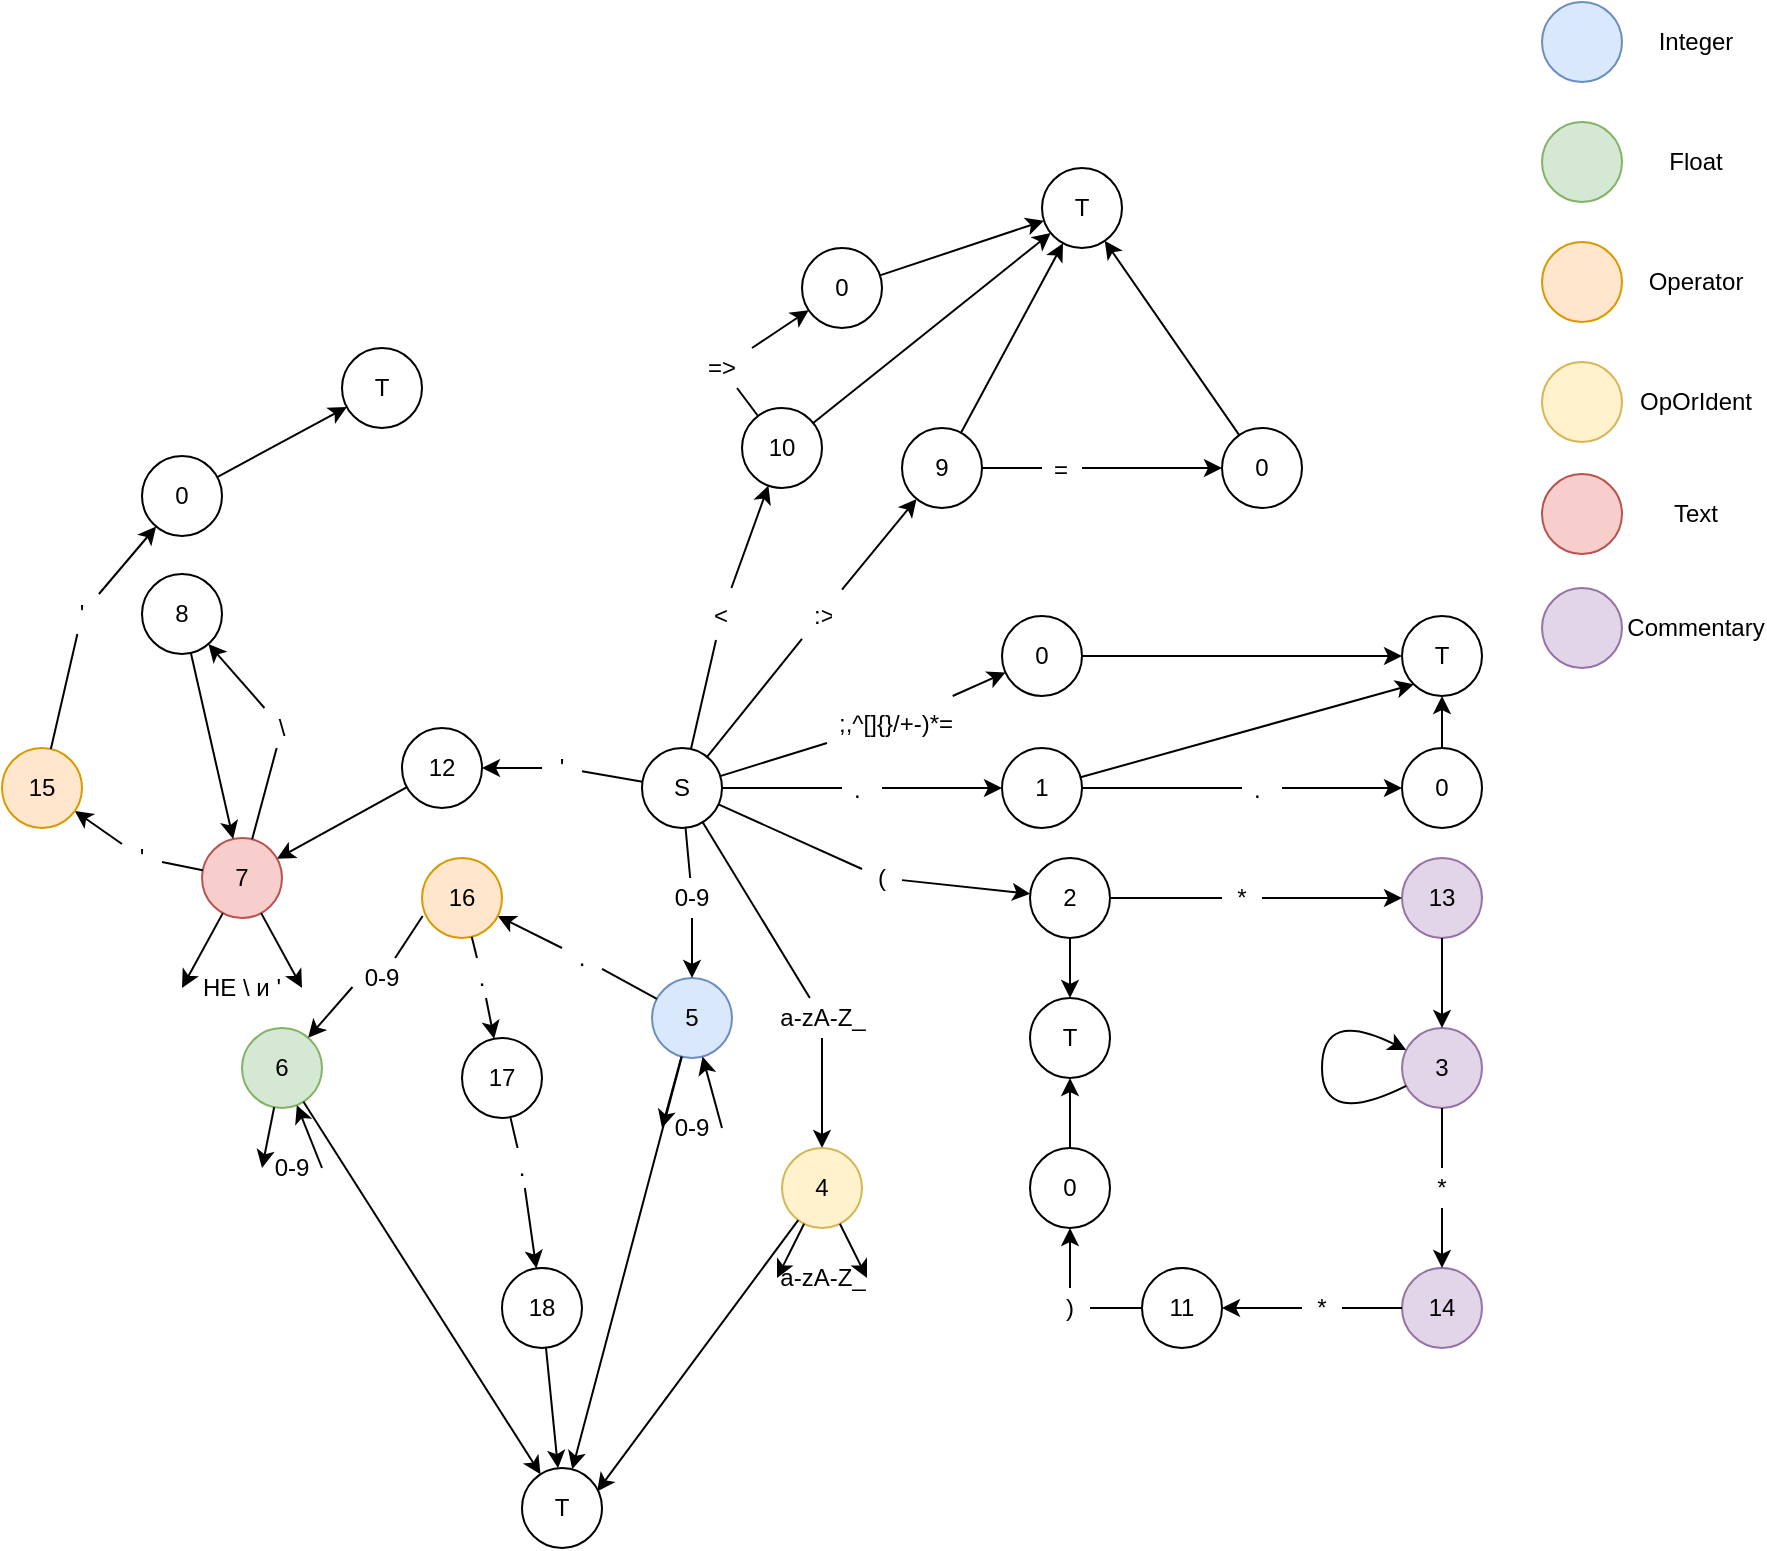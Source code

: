 <mxfile version="15.1.3" type="device"><diagram id="9n7Kw_diTexCpIvjxhjX" name="Страница 1"><mxGraphModel dx="1913" dy="806" grid="1" gridSize="10" guides="1" tooltips="1" connect="1" arrows="1" fold="1" page="1" pageScale="1" pageWidth="827" pageHeight="1169" math="0" shadow="0"><root><mxCell id="0"/><mxCell id="1" parent="0"/><mxCell id="CVCz4HRv0ZNYoUWkGmgE-1" value="S" style="ellipse;whiteSpace=wrap;html=1;aspect=fixed;" parent="1" vertex="1"><mxGeometry x="220" y="450" width="40" height="40" as="geometry"/></mxCell><mxCell id="CVCz4HRv0ZNYoUWkGmgE-2" value="0" style="ellipse;whiteSpace=wrap;html=1;aspect=fixed;" parent="1" vertex="1"><mxGeometry x="400" y="384" width="40" height="40" as="geometry"/></mxCell><mxCell id="CVCz4HRv0ZNYoUWkGmgE-3" value="" style="endArrow=classic;html=1;startArrow=none;" parent="1" source="CVCz4HRv0ZNYoUWkGmgE-4" target="CVCz4HRv0ZNYoUWkGmgE-2" edge="1"><mxGeometry width="50" height="50" relative="1" as="geometry"><mxPoint x="560" y="440" as="sourcePoint"/><mxPoint x="610" y="390" as="targetPoint"/></mxGeometry></mxCell><mxCell id="CVCz4HRv0ZNYoUWkGmgE-4" value=";,^[]{}/+-)*=" style="text;strokeColor=none;fillColor=none;align=left;verticalAlign=top;spacingLeft=4;spacingRight=4;overflow=hidden;rotatable=0;points=[[0,0.5],[1,0.5]];portConstraint=eastwest;" parent="1" vertex="1"><mxGeometry x="312.5" y="424" width="67.5" height="26" as="geometry"/></mxCell><mxCell id="CVCz4HRv0ZNYoUWkGmgE-5" value="" style="endArrow=none;html=1;" parent="1" source="CVCz4HRv0ZNYoUWkGmgE-1" target="CVCz4HRv0ZNYoUWkGmgE-4" edge="1"><mxGeometry width="50" height="50" relative="1" as="geometry"><mxPoint x="255.437" y="482.716" as="sourcePoint"/><mxPoint x="418.58" y="617.264" as="targetPoint"/></mxGeometry></mxCell><mxCell id="CVCz4HRv0ZNYoUWkGmgE-6" value="T" style="ellipse;whiteSpace=wrap;html=1;aspect=fixed;" parent="1" vertex="1"><mxGeometry x="600" y="384" width="40" height="40" as="geometry"/></mxCell><mxCell id="CVCz4HRv0ZNYoUWkGmgE-7" value="" style="endArrow=classic;html=1;" parent="1" source="CVCz4HRv0ZNYoUWkGmgE-2" target="CVCz4HRv0ZNYoUWkGmgE-6" edge="1"><mxGeometry width="50" height="50" relative="1" as="geometry"><mxPoint x="440" y="550" as="sourcePoint"/><mxPoint x="490" y="500" as="targetPoint"/></mxGeometry></mxCell><mxCell id="CVCz4HRv0ZNYoUWkGmgE-8" value="1" style="ellipse;whiteSpace=wrap;html=1;aspect=fixed;" parent="1" vertex="1"><mxGeometry x="400" y="450" width="40" height="40" as="geometry"/></mxCell><mxCell id="CVCz4HRv0ZNYoUWkGmgE-9" value="0" style="ellipse;whiteSpace=wrap;html=1;aspect=fixed;" parent="1" vertex="1"><mxGeometry x="600" y="450" width="40" height="40" as="geometry"/></mxCell><mxCell id="CVCz4HRv0ZNYoUWkGmgE-10" value="" style="endArrow=classic;html=1;startArrow=none;" parent="1" source="CVCz4HRv0ZNYoUWkGmgE-14" target="CVCz4HRv0ZNYoUWkGmgE-8" edge="1"><mxGeometry width="50" height="50" relative="1" as="geometry"><mxPoint x="360" y="570" as="sourcePoint"/><mxPoint x="410" y="520" as="targetPoint"/></mxGeometry></mxCell><mxCell id="CVCz4HRv0ZNYoUWkGmgE-11" value="" style="endArrow=classic;html=1;startArrow=none;" parent="1" source="CVCz4HRv0ZNYoUWkGmgE-16" target="CVCz4HRv0ZNYoUWkGmgE-9" edge="1"><mxGeometry width="50" height="50" relative="1" as="geometry"><mxPoint x="460" y="580" as="sourcePoint"/><mxPoint x="510" y="530" as="targetPoint"/></mxGeometry></mxCell><mxCell id="CVCz4HRv0ZNYoUWkGmgE-12" value="" style="endArrow=classic;html=1;entryX=0;entryY=1;entryDx=0;entryDy=0;" parent="1" source="CVCz4HRv0ZNYoUWkGmgE-8" target="CVCz4HRv0ZNYoUWkGmgE-6" edge="1"><mxGeometry width="50" height="50" relative="1" as="geometry"><mxPoint x="410" y="570" as="sourcePoint"/><mxPoint x="460" y="520" as="targetPoint"/></mxGeometry></mxCell><mxCell id="CVCz4HRv0ZNYoUWkGmgE-13" value="" style="endArrow=classic;html=1;" parent="1" source="CVCz4HRv0ZNYoUWkGmgE-9" target="CVCz4HRv0ZNYoUWkGmgE-6" edge="1"><mxGeometry width="50" height="50" relative="1" as="geometry"><mxPoint x="640" y="570" as="sourcePoint"/><mxPoint x="690" y="520" as="targetPoint"/></mxGeometry></mxCell><mxCell id="CVCz4HRv0ZNYoUWkGmgE-14" value="." style="text;strokeColor=none;fillColor=none;align=left;verticalAlign=top;spacingLeft=4;spacingRight=4;overflow=hidden;rotatable=0;points=[[0,0.5],[1,0.5]];portConstraint=eastwest;" parent="1" vertex="1"><mxGeometry x="320" y="457" width="20" height="26" as="geometry"/></mxCell><mxCell id="CVCz4HRv0ZNYoUWkGmgE-15" value="" style="endArrow=none;html=1;" parent="1" source="CVCz4HRv0ZNYoUWkGmgE-1" target="CVCz4HRv0ZNYoUWkGmgE-14" edge="1"><mxGeometry width="50" height="50" relative="1" as="geometry"><mxPoint x="260" y="470" as="sourcePoint"/><mxPoint x="373.5" y="470" as="targetPoint"/></mxGeometry></mxCell><mxCell id="CVCz4HRv0ZNYoUWkGmgE-16" value="." style="text;strokeColor=none;fillColor=none;align=left;verticalAlign=top;spacingLeft=4;spacingRight=4;overflow=hidden;rotatable=0;points=[[0,0.5],[1,0.5]];portConstraint=eastwest;" parent="1" vertex="1"><mxGeometry x="520" y="457" width="20" height="26" as="geometry"/></mxCell><mxCell id="CVCz4HRv0ZNYoUWkGmgE-17" value="" style="endArrow=none;html=1;" parent="1" source="CVCz4HRv0ZNYoUWkGmgE-8" target="CVCz4HRv0ZNYoUWkGmgE-16" edge="1"><mxGeometry width="50" height="50" relative="1" as="geometry"><mxPoint x="413.5" y="470" as="sourcePoint"/><mxPoint x="530" y="470" as="targetPoint"/></mxGeometry></mxCell><mxCell id="CVCz4HRv0ZNYoUWkGmgE-18" value="9" style="ellipse;whiteSpace=wrap;html=1;aspect=fixed;" parent="1" vertex="1"><mxGeometry x="350" y="290" width="40" height="40" as="geometry"/></mxCell><mxCell id="CVCz4HRv0ZNYoUWkGmgE-19" value="" style="endArrow=classic;html=1;startArrow=none;" parent="1" source="CVCz4HRv0ZNYoUWkGmgE-20" target="CVCz4HRv0ZNYoUWkGmgE-18" edge="1"><mxGeometry width="50" height="50" relative="1" as="geometry"><mxPoint x="210" y="390" as="sourcePoint"/><mxPoint x="260" y="340" as="targetPoint"/></mxGeometry></mxCell><mxCell id="CVCz4HRv0ZNYoUWkGmgE-20" value=":&gt;" style="text;strokeColor=none;fillColor=none;align=left;verticalAlign=top;spacingLeft=4;spacingRight=4;overflow=hidden;rotatable=0;points=[[0,0.5],[1,0.5]];portConstraint=eastwest;" parent="1" vertex="1"><mxGeometry x="300" y="370" width="20" height="26" as="geometry"/></mxCell><mxCell id="CVCz4HRv0ZNYoUWkGmgE-21" value="" style="endArrow=none;html=1;" parent="1" source="CVCz4HRv0ZNYoUWkGmgE-1" target="CVCz4HRv0ZNYoUWkGmgE-20" edge="1"><mxGeometry width="50" height="50" relative="1" as="geometry"><mxPoint x="253.079" y="454.869" as="sourcePoint"/><mxPoint x="356.904" y="335.116" as="targetPoint"/></mxGeometry></mxCell><mxCell id="CVCz4HRv0ZNYoUWkGmgE-22" value="0" style="ellipse;whiteSpace=wrap;html=1;aspect=fixed;" parent="1" vertex="1"><mxGeometry x="510" y="290" width="40" height="40" as="geometry"/></mxCell><mxCell id="CVCz4HRv0ZNYoUWkGmgE-24" value="" style="endArrow=classic;html=1;startArrow=none;" parent="1" source="CVCz4HRv0ZNYoUWkGmgE-25" target="CVCz4HRv0ZNYoUWkGmgE-22" edge="1"><mxGeometry width="50" height="50" relative="1" as="geometry"><mxPoint x="440" y="290" as="sourcePoint"/><mxPoint x="490" y="240" as="targetPoint"/></mxGeometry></mxCell><mxCell id="CVCz4HRv0ZNYoUWkGmgE-25" value="=" style="text;strokeColor=none;fillColor=none;align=left;verticalAlign=top;spacingLeft=4;spacingRight=4;overflow=hidden;rotatable=0;points=[[0,0.5],[1,0.5]];portConstraint=eastwest;" parent="1" vertex="1"><mxGeometry x="420" y="297" width="20" height="26" as="geometry"/></mxCell><mxCell id="CVCz4HRv0ZNYoUWkGmgE-26" value="" style="endArrow=none;html=1;" parent="1" source="CVCz4HRv0ZNYoUWkGmgE-18" target="CVCz4HRv0ZNYoUWkGmgE-25" edge="1"><mxGeometry width="50" height="50" relative="1" as="geometry"><mxPoint x="389.949" y="311.425" as="sourcePoint"/><mxPoint x="490.048" y="318.616" as="targetPoint"/></mxGeometry></mxCell><mxCell id="CVCz4HRv0ZNYoUWkGmgE-29" value="" style="endArrow=classic;html=1;" parent="1" source="CVCz4HRv0ZNYoUWkGmgE-18" target="CVCz4HRv0ZNYoUWkGmgE-30" edge="1"><mxGeometry width="50" height="50" relative="1" as="geometry"><mxPoint x="420" y="210" as="sourcePoint"/><mxPoint x="470" y="160" as="targetPoint"/></mxGeometry></mxCell><mxCell id="CVCz4HRv0ZNYoUWkGmgE-30" value="T" style="ellipse;whiteSpace=wrap;html=1;aspect=fixed;" parent="1" vertex="1"><mxGeometry x="420" y="160" width="40" height="40" as="geometry"/></mxCell><mxCell id="CVCz4HRv0ZNYoUWkGmgE-31" value="" style="endArrow=classic;html=1;" parent="1" source="CVCz4HRv0ZNYoUWkGmgE-22" target="CVCz4HRv0ZNYoUWkGmgE-30" edge="1"><mxGeometry width="50" height="50" relative="1" as="geometry"><mxPoint x="391.078" y="303.348" as="sourcePoint"/><mxPoint x="468.891" y="186.631" as="targetPoint"/></mxGeometry></mxCell><mxCell id="CVCz4HRv0ZNYoUWkGmgE-32" value="10" style="ellipse;whiteSpace=wrap;html=1;aspect=fixed;" parent="1" vertex="1"><mxGeometry x="270" y="280" width="40" height="40" as="geometry"/></mxCell><mxCell id="CVCz4HRv0ZNYoUWkGmgE-34" value="" style="endArrow=classic;html=1;startArrow=none;" parent="1" source="CVCz4HRv0ZNYoUWkGmgE-33" target="CVCz4HRv0ZNYoUWkGmgE-32" edge="1"><mxGeometry width="50" height="50" relative="1" as="geometry"><mxPoint x="110" y="480" as="sourcePoint"/><mxPoint x="160" y="430" as="targetPoint"/></mxGeometry></mxCell><mxCell id="CVCz4HRv0ZNYoUWkGmgE-33" value="&lt;" style="text;strokeColor=none;fillColor=none;align=left;verticalAlign=top;spacingLeft=4;spacingRight=4;overflow=hidden;rotatable=0;points=[[0,0.5],[1,0.5]];portConstraint=eastwest;" parent="1" vertex="1"><mxGeometry x="250" y="370" width="20" height="26" as="geometry"/></mxCell><mxCell id="CVCz4HRv0ZNYoUWkGmgE-35" value="" style="endArrow=none;html=1;" parent="1" source="CVCz4HRv0ZNYoUWkGmgE-1" target="CVCz4HRv0ZNYoUWkGmgE-33" edge="1"><mxGeometry width="50" height="50" relative="1" as="geometry"><mxPoint x="228.39" y="453.715" as="sourcePoint"/><mxPoint x="151.625" y="346.275" as="targetPoint"/></mxGeometry></mxCell><mxCell id="CVCz4HRv0ZNYoUWkGmgE-45" value="0" style="ellipse;whiteSpace=wrap;html=1;aspect=fixed;" parent="1" vertex="1"><mxGeometry x="300" y="200" width="40" height="40" as="geometry"/></mxCell><mxCell id="CVCz4HRv0ZNYoUWkGmgE-47" value="" style="endArrow=classic;html=1;" parent="1" source="CVCz4HRv0ZNYoUWkGmgE-32" target="CVCz4HRv0ZNYoUWkGmgE-30" edge="1"><mxGeometry width="50" height="50" relative="1" as="geometry"><mxPoint x="230" y="400" as="sourcePoint"/><mxPoint x="250.234" y="313.048" as="targetPoint"/></mxGeometry></mxCell><mxCell id="CVCz4HRv0ZNYoUWkGmgE-48" value="" style="endArrow=classic;html=1;startArrow=none;" parent="1" source="CVCz4HRv0ZNYoUWkGmgE-49" target="CVCz4HRv0ZNYoUWkGmgE-45" edge="1"><mxGeometry width="50" height="50" relative="1" as="geometry"><mxPoint x="190" y="310" as="sourcePoint"/><mxPoint x="240" y="260" as="targetPoint"/></mxGeometry></mxCell><mxCell id="CVCz4HRv0ZNYoUWkGmgE-49" value="=&amp;gt;" style="text;html=1;strokeColor=none;fillColor=none;align=center;verticalAlign=middle;whiteSpace=wrap;rounded=0;" parent="1" vertex="1"><mxGeometry x="240" y="250" width="40" height="20" as="geometry"/></mxCell><mxCell id="CVCz4HRv0ZNYoUWkGmgE-50" value="" style="endArrow=none;html=1;" parent="1" source="CVCz4HRv0ZNYoUWkGmgE-32" target="CVCz4HRv0ZNYoUWkGmgE-49" edge="1"><mxGeometry width="50" height="50" relative="1" as="geometry"><mxPoint x="152.665" y="314.521" as="sourcePoint"/><mxPoint x="217.34" y="235.483" as="targetPoint"/></mxGeometry></mxCell><mxCell id="CVCz4HRv0ZNYoUWkGmgE-51" value="" style="endArrow=classic;html=1;" parent="1" source="CVCz4HRv0ZNYoUWkGmgE-45" target="CVCz4HRv0ZNYoUWkGmgE-30" edge="1"><mxGeometry width="50" height="50" relative="1" as="geometry"><mxPoint x="290" y="200" as="sourcePoint"/><mxPoint x="340" y="150" as="targetPoint"/></mxGeometry></mxCell><mxCell id="CVCz4HRv0ZNYoUWkGmgE-64" value="2" style="ellipse;whiteSpace=wrap;html=1;aspect=fixed;" parent="1" vertex="1"><mxGeometry x="414" y="505" width="40" height="40" as="geometry"/></mxCell><mxCell id="CVCz4HRv0ZNYoUWkGmgE-65" value="13" style="ellipse;whiteSpace=wrap;html=1;aspect=fixed;fillColor=#e1d5e7;strokeColor=#9673a6;" parent="1" vertex="1"><mxGeometry x="600" y="505" width="40" height="40" as="geometry"/></mxCell><mxCell id="CVCz4HRv0ZNYoUWkGmgE-66" value="" style="endArrow=classic;html=1;startArrow=none;" parent="1" source="CVCz4HRv0ZNYoUWkGmgE-68" target="CVCz4HRv0ZNYoUWkGmgE-64" edge="1"><mxGeometry width="50" height="50" relative="1" as="geometry"><mxPoint x="490" y="565" as="sourcePoint"/><mxPoint x="540" y="515" as="targetPoint"/></mxGeometry></mxCell><mxCell id="CVCz4HRv0ZNYoUWkGmgE-67" value="" style="endArrow=classic;html=1;startArrow=none;" parent="1" source="CVCz4HRv0ZNYoUWkGmgE-70" target="CVCz4HRv0ZNYoUWkGmgE-65" edge="1"><mxGeometry width="50" height="50" relative="1" as="geometry"><mxPoint x="500" y="715" as="sourcePoint"/><mxPoint x="550" y="665" as="targetPoint"/></mxGeometry></mxCell><mxCell id="CVCz4HRv0ZNYoUWkGmgE-68" value="(" style="text;html=1;strokeColor=none;fillColor=none;align=center;verticalAlign=middle;whiteSpace=wrap;rounded=0;" parent="1" vertex="1"><mxGeometry x="330" y="505" width="20" height="20" as="geometry"/></mxCell><mxCell id="CVCz4HRv0ZNYoUWkGmgE-69" value="" style="endArrow=none;html=1;" parent="1" source="CVCz4HRv0ZNYoUWkGmgE-1" target="CVCz4HRv0ZNYoUWkGmgE-68" edge="1"><mxGeometry width="50" height="50" relative="1" as="geometry"><mxPoint x="257.375" y="479.905" as="sourcePoint"/><mxPoint x="362.635" y="540.077" as="targetPoint"/></mxGeometry></mxCell><mxCell id="CVCz4HRv0ZNYoUWkGmgE-70" value="*" style="text;html=1;strokeColor=none;fillColor=none;align=center;verticalAlign=middle;whiteSpace=wrap;rounded=0;" parent="1" vertex="1"><mxGeometry x="510" y="515" width="20" height="20" as="geometry"/></mxCell><mxCell id="CVCz4HRv0ZNYoUWkGmgE-71" value="" style="endArrow=none;html=1;" parent="1" source="CVCz4HRv0ZNYoUWkGmgE-64" target="CVCz4HRv0ZNYoUWkGmgE-70" edge="1"><mxGeometry width="50" height="50" relative="1" as="geometry"><mxPoint x="570.096" y="582.265" as="sourcePoint"/><mxPoint x="599.865" y="632.758" as="targetPoint"/></mxGeometry></mxCell><mxCell id="CVCz4HRv0ZNYoUWkGmgE-72" value="T" style="ellipse;whiteSpace=wrap;html=1;aspect=fixed;" parent="1" vertex="1"><mxGeometry x="414" y="575" width="40" height="40" as="geometry"/></mxCell><mxCell id="CVCz4HRv0ZNYoUWkGmgE-75" value="" style="endArrow=classic;html=1;" parent="1" source="CVCz4HRv0ZNYoUWkGmgE-64" target="CVCz4HRv0ZNYoUWkGmgE-72" edge="1"><mxGeometry width="50" height="50" relative="1" as="geometry"><mxPoint x="560" y="755" as="sourcePoint"/><mxPoint x="610" y="705" as="targetPoint"/></mxGeometry></mxCell><mxCell id="CVCz4HRv0ZNYoUWkGmgE-97" value="5" style="ellipse;whiteSpace=wrap;html=1;aspect=fixed;fillColor=#dae8fc;strokeColor=#6c8ebf;" parent="1" vertex="1"><mxGeometry x="225" y="565" width="40" height="40" as="geometry"/></mxCell><mxCell id="CVCz4HRv0ZNYoUWkGmgE-98" value="" style="endArrow=classic;html=1;startArrow=none;" parent="1" source="CVCz4HRv0ZNYoUWkGmgE-99" target="CVCz4HRv0ZNYoUWkGmgE-97" edge="1"><mxGeometry width="50" height="50" relative="1" as="geometry"><mxPoint x="90" y="500" as="sourcePoint"/><mxPoint x="140" y="450" as="targetPoint"/></mxGeometry></mxCell><mxCell id="CVCz4HRv0ZNYoUWkGmgE-99" value="0-9" style="text;html=1;strokeColor=none;fillColor=none;align=center;verticalAlign=middle;whiteSpace=wrap;rounded=0;" parent="1" vertex="1"><mxGeometry x="230" y="515" width="30" height="20" as="geometry"/></mxCell><mxCell id="CVCz4HRv0ZNYoUWkGmgE-100" value="" style="endArrow=none;html=1;" parent="1" source="CVCz4HRv0ZNYoUWkGmgE-1" target="CVCz4HRv0ZNYoUWkGmgE-99" edge="1"><mxGeometry width="50" height="50" relative="1" as="geometry"><mxPoint x="222.329" y="479.367" as="sourcePoint"/><mxPoint x="87.682" y="550.653" as="targetPoint"/></mxGeometry></mxCell><mxCell id="CVCz4HRv0ZNYoUWkGmgE-102" value="6" style="ellipse;whiteSpace=wrap;html=1;aspect=fixed;fillColor=#d5e8d4;strokeColor=#82b366;" parent="1" vertex="1"><mxGeometry x="20" y="590" width="40" height="40" as="geometry"/></mxCell><mxCell id="CVCz4HRv0ZNYoUWkGmgE-103" value="" style="endArrow=classic;html=1;startArrow=none;" parent="1" source="CVCz4HRv0ZNYoUWkGmgE-101" target="gdReKQZoYgdBSZ0e3Rwe-1" edge="1"><mxGeometry width="50" height="50" relative="1" as="geometry"><mxPoint x="-40" y="560" as="sourcePoint"/><mxPoint x="10" y="510" as="targetPoint"/></mxGeometry></mxCell><mxCell id="CVCz4HRv0ZNYoUWkGmgE-101" value="." style="text;html=1;strokeColor=none;fillColor=none;align=center;verticalAlign=middle;whiteSpace=wrap;rounded=0;" parent="1" vertex="1"><mxGeometry x="180" y="545" width="20" height="20" as="geometry"/></mxCell><mxCell id="CVCz4HRv0ZNYoUWkGmgE-104" value="" style="endArrow=none;html=1;" parent="1" source="CVCz4HRv0ZNYoUWkGmgE-97" target="CVCz4HRv0ZNYoUWkGmgE-101" edge="1"><mxGeometry width="50" height="50" relative="1" as="geometry"><mxPoint x="50.689" y="565.203" as="sourcePoint"/><mxPoint x="-40.685" y="589.81" as="targetPoint"/></mxGeometry></mxCell><mxCell id="CVCz4HRv0ZNYoUWkGmgE-106" value="0-9" style="text;html=1;strokeColor=none;fillColor=none;align=center;verticalAlign=middle;whiteSpace=wrap;rounded=0;" parent="1" vertex="1"><mxGeometry x="230" y="630" width="30" height="20" as="geometry"/></mxCell><mxCell id="CVCz4HRv0ZNYoUWkGmgE-107" value="" style="endArrow=classic;html=1;entryX=0;entryY=0.5;entryDx=0;entryDy=0;" parent="1" source="CVCz4HRv0ZNYoUWkGmgE-97" target="CVCz4HRv0ZNYoUWkGmgE-106" edge="1"><mxGeometry width="50" height="50" relative="1" as="geometry"><mxPoint y="650" as="sourcePoint"/><mxPoint x="50" y="600" as="targetPoint"/></mxGeometry></mxCell><mxCell id="CVCz4HRv0ZNYoUWkGmgE-108" value="" style="endArrow=classic;html=1;exitX=1;exitY=0.5;exitDx=0;exitDy=0;" parent="1" source="CVCz4HRv0ZNYoUWkGmgE-106" target="CVCz4HRv0ZNYoUWkGmgE-97" edge="1"><mxGeometry width="50" height="50" relative="1" as="geometry"><mxPoint x="130" y="620" as="sourcePoint"/><mxPoint x="170" y="650" as="targetPoint"/></mxGeometry></mxCell><mxCell id="CVCz4HRv0ZNYoUWkGmgE-110" value="0-9" style="text;html=1;strokeColor=none;fillColor=none;align=center;verticalAlign=middle;whiteSpace=wrap;rounded=0;" parent="1" vertex="1"><mxGeometry x="30" y="650" width="30" height="20" as="geometry"/></mxCell><mxCell id="CVCz4HRv0ZNYoUWkGmgE-111" value="" style="endArrow=classic;html=1;entryX=0;entryY=0.5;entryDx=0;entryDy=0;" parent="1" source="CVCz4HRv0ZNYoUWkGmgE-102" target="CVCz4HRv0ZNYoUWkGmgE-110" edge="1"><mxGeometry width="50" height="50" relative="1" as="geometry"><mxPoint x="-56.833" y="618.058" as="sourcePoint"/><mxPoint x="-55" y="644.01" as="targetPoint"/></mxGeometry></mxCell><mxCell id="CVCz4HRv0ZNYoUWkGmgE-112" value="" style="endArrow=classic;html=1;exitX=1;exitY=0.5;exitDx=0;exitDy=0;" parent="1" source="CVCz4HRv0ZNYoUWkGmgE-110" target="CVCz4HRv0ZNYoUWkGmgE-102" edge="1"><mxGeometry width="50" height="50" relative="1" as="geometry"><mxPoint x="25" y="664.01" as="sourcePoint"/><mxPoint x="-48.979" y="614.999" as="targetPoint"/></mxGeometry></mxCell><mxCell id="CVCz4HRv0ZNYoUWkGmgE-114" value="" style="endArrow=classic;html=1;" parent="1" source="CVCz4HRv0ZNYoUWkGmgE-102" target="CVCz4HRv0ZNYoUWkGmgE-117" edge="1"><mxGeometry width="50" height="50" relative="1" as="geometry"><mxPoint x="-130" y="560" as="sourcePoint"/><mxPoint x="178.466" y="653.661" as="targetPoint"/></mxGeometry></mxCell><mxCell id="CVCz4HRv0ZNYoUWkGmgE-116" value="" style="endArrow=classic;html=1;" parent="1" source="CVCz4HRv0ZNYoUWkGmgE-97" target="CVCz4HRv0ZNYoUWkGmgE-117" edge="1"><mxGeometry width="50" height="50" relative="1" as="geometry"><mxPoint x="-40.114" y="587.614" as="sourcePoint"/><mxPoint x="200.865" y="653.209" as="targetPoint"/></mxGeometry></mxCell><mxCell id="CVCz4HRv0ZNYoUWkGmgE-117" value="T" style="ellipse;whiteSpace=wrap;html=1;aspect=fixed;" parent="1" vertex="1"><mxGeometry x="160" y="810" width="40" height="40" as="geometry"/></mxCell><mxCell id="CVCz4HRv0ZNYoUWkGmgE-119" value="" style="endArrow=classic;html=1;startArrow=none;" parent="1" source="CVCz4HRv0ZNYoUWkGmgE-120" target="CVCz4HRv0ZNYoUWkGmgE-122" edge="1"><mxGeometry width="50" height="50" relative="1" as="geometry"><mxPoint x="70" y="510" as="sourcePoint"/><mxPoint x="110" y="470" as="targetPoint"/><Array as="points"/></mxGeometry></mxCell><mxCell id="CVCz4HRv0ZNYoUWkGmgE-120" value="a-zA-Z_" style="text;html=1;strokeColor=none;fillColor=none;align=center;verticalAlign=middle;whiteSpace=wrap;rounded=0;" parent="1" vertex="1"><mxGeometry x="287.5" y="575" width="45" height="20" as="geometry"/></mxCell><mxCell id="CVCz4HRv0ZNYoUWkGmgE-121" value="" style="endArrow=none;html=1;" parent="1" source="CVCz4HRv0ZNYoUWkGmgE-1" target="CVCz4HRv0ZNYoUWkGmgE-120" edge="1"><mxGeometry width="50" height="50" relative="1" as="geometry"><mxPoint x="220.586" y="474.807" as="sourcePoint"/><mxPoint x="120" y="500" as="targetPoint"/></mxGeometry></mxCell><mxCell id="CVCz4HRv0ZNYoUWkGmgE-122" value="4" style="ellipse;whiteSpace=wrap;html=1;aspect=fixed;fillColor=#fff2cc;strokeColor=#d6b656;" parent="1" vertex="1"><mxGeometry x="290" y="650" width="40" height="40" as="geometry"/></mxCell><mxCell id="CVCz4HRv0ZNYoUWkGmgE-124" value="a-zA-Z_" style="text;html=1;strokeColor=none;fillColor=none;align=center;verticalAlign=middle;whiteSpace=wrap;rounded=0;" parent="1" vertex="1"><mxGeometry x="287.5" y="705" width="45" height="20" as="geometry"/></mxCell><mxCell id="CVCz4HRv0ZNYoUWkGmgE-125" value="" style="endArrow=classic;html=1;entryX=0;entryY=0.5;entryDx=0;entryDy=0;" parent="1" source="CVCz4HRv0ZNYoUWkGmgE-122" target="CVCz4HRv0ZNYoUWkGmgE-124" edge="1"><mxGeometry width="50" height="50" relative="1" as="geometry"><mxPoint x="200" y="780" as="sourcePoint"/><mxPoint x="250" y="730" as="targetPoint"/></mxGeometry></mxCell><mxCell id="CVCz4HRv0ZNYoUWkGmgE-126" value="" style="endArrow=classic;html=1;entryX=1;entryY=0.5;entryDx=0;entryDy=0;" parent="1" source="CVCz4HRv0ZNYoUWkGmgE-122" target="CVCz4HRv0ZNYoUWkGmgE-124" edge="1"><mxGeometry width="50" height="50" relative="1" as="geometry"><mxPoint x="370" y="750" as="sourcePoint"/><mxPoint x="420" y="700" as="targetPoint"/></mxGeometry></mxCell><mxCell id="CVCz4HRv0ZNYoUWkGmgE-127" value="" style="endArrow=classic;html=1;entryX=0.939;entryY=0.293;entryDx=0;entryDy=0;entryPerimeter=0;" parent="1" source="CVCz4HRv0ZNYoUWkGmgE-122" target="CVCz4HRv0ZNYoUWkGmgE-117" edge="1"><mxGeometry width="50" height="50" relative="1" as="geometry"><mxPoint x="240" y="710" as="sourcePoint"/><mxPoint x="210" y="670" as="targetPoint"/></mxGeometry></mxCell><mxCell id="CVCz4HRv0ZNYoUWkGmgE-128" value="" style="endArrow=classic;html=1;startArrow=none;" parent="1" source="CVCz4HRv0ZNYoUWkGmgE-130" target="wDI-oPi-rMiY9EmcwKsZ-1" edge="1"><mxGeometry width="50" height="50" relative="1" as="geometry"><mxPoint x="40" y="510" as="sourcePoint"/><mxPoint x="90" y="460" as="targetPoint"/></mxGeometry></mxCell><mxCell id="CVCz4HRv0ZNYoUWkGmgE-129" value="7" style="ellipse;whiteSpace=wrap;html=1;aspect=fixed;fillColor=#f8cecc;strokeColor=#b85450;" parent="1" vertex="1"><mxGeometry y="495" width="40" height="40" as="geometry"/></mxCell><mxCell id="CVCz4HRv0ZNYoUWkGmgE-130" value="'" style="text;html=1;strokeColor=none;fillColor=none;align=center;verticalAlign=middle;whiteSpace=wrap;rounded=0;" parent="1" vertex="1"><mxGeometry x="170" y="450" width="20" height="20" as="geometry"/></mxCell><mxCell id="CVCz4HRv0ZNYoUWkGmgE-131" value="" style="endArrow=none;html=1;" parent="1" source="CVCz4HRv0ZNYoUWkGmgE-1" target="CVCz4HRv0ZNYoUWkGmgE-130" edge="1"><mxGeometry width="50" height="50" relative="1" as="geometry"><mxPoint x="220.303" y="473.47" as="sourcePoint"/><mxPoint x="119.699" y="491.543" as="targetPoint"/></mxGeometry></mxCell><mxCell id="CVCz4HRv0ZNYoUWkGmgE-132" value="НЕ \ и '" style="text;html=1;strokeColor=none;fillColor=none;align=center;verticalAlign=middle;whiteSpace=wrap;rounded=0;" parent="1" vertex="1"><mxGeometry x="-10" y="560" width="60" height="20" as="geometry"/></mxCell><mxCell id="CVCz4HRv0ZNYoUWkGmgE-133" value="" style="endArrow=classic;html=1;entryX=0;entryY=0.5;entryDx=0;entryDy=0;" parent="1" source="CVCz4HRv0ZNYoUWkGmgE-129" target="CVCz4HRv0ZNYoUWkGmgE-132" edge="1"><mxGeometry width="50" height="50" relative="1" as="geometry"><mxPoint x="-80" y="595" as="sourcePoint"/><mxPoint x="-30" y="545" as="targetPoint"/></mxGeometry></mxCell><mxCell id="CVCz4HRv0ZNYoUWkGmgE-134" value="" style="endArrow=classic;html=1;entryX=1;entryY=0.5;entryDx=0;entryDy=0;" parent="1" source="CVCz4HRv0ZNYoUWkGmgE-129" target="CVCz4HRv0ZNYoUWkGmgE-132" edge="1"><mxGeometry width="50" height="50" relative="1" as="geometry"><mxPoint x="60" y="595" as="sourcePoint"/><mxPoint x="110" y="545" as="targetPoint"/></mxGeometry></mxCell><mxCell id="CVCz4HRv0ZNYoUWkGmgE-135" value="8" style="ellipse;whiteSpace=wrap;html=1;aspect=fixed;" parent="1" vertex="1"><mxGeometry x="-30" y="363" width="40" height="40" as="geometry"/></mxCell><mxCell id="CVCz4HRv0ZNYoUWkGmgE-136" value="" style="endArrow=classic;html=1;startArrow=none;" parent="1" source="CVCz4HRv0ZNYoUWkGmgE-137" target="CVCz4HRv0ZNYoUWkGmgE-135" edge="1"><mxGeometry width="50" height="50" relative="1" as="geometry"><mxPoint x="130" y="440" as="sourcePoint"/><mxPoint x="180" y="390" as="targetPoint"/></mxGeometry></mxCell><mxCell id="CVCz4HRv0ZNYoUWkGmgE-137" value="\" style="text;html=1;strokeColor=none;fillColor=none;align=center;verticalAlign=middle;whiteSpace=wrap;rounded=0;" parent="1" vertex="1"><mxGeometry x="20" y="430" width="40" height="20" as="geometry"/></mxCell><mxCell id="CVCz4HRv0ZNYoUWkGmgE-138" value="" style="endArrow=none;html=1;" parent="1" source="CVCz4HRv0ZNYoUWkGmgE-129" target="CVCz4HRv0ZNYoUWkGmgE-137" edge="1"><mxGeometry width="50" height="50" relative="1" as="geometry"><mxPoint x="99.137" y="450.019" as="sourcePoint"/><mxPoint x="95.812" y="376.984" as="targetPoint"/></mxGeometry></mxCell><mxCell id="CVCz4HRv0ZNYoUWkGmgE-139" value="" style="endArrow=classic;html=1;" parent="1" source="CVCz4HRv0ZNYoUWkGmgE-135" target="CVCz4HRv0ZNYoUWkGmgE-129" edge="1"><mxGeometry width="50" height="50" relative="1" as="geometry"><mxPoint x="30" y="420" as="sourcePoint"/><mxPoint x="80" y="370" as="targetPoint"/></mxGeometry></mxCell><mxCell id="CVCz4HRv0ZNYoUWkGmgE-140" value="" style="endArrow=classic;html=1;startArrow=none;" parent="1" source="CVCz4HRv0ZNYoUWkGmgE-142" target="wDI-oPi-rMiY9EmcwKsZ-2" edge="1"><mxGeometry width="50" height="50" relative="1" as="geometry"><mxPoint x="30" y="440" as="sourcePoint"/><mxPoint x="80" y="390" as="targetPoint"/></mxGeometry></mxCell><mxCell id="CVCz4HRv0ZNYoUWkGmgE-141" value="0" style="ellipse;whiteSpace=wrap;html=1;aspect=fixed;" parent="1" vertex="1"><mxGeometry x="-30" y="304" width="40" height="40" as="geometry"/></mxCell><mxCell id="CVCz4HRv0ZNYoUWkGmgE-142" value="'" style="text;html=1;strokeColor=none;fillColor=none;align=center;verticalAlign=middle;whiteSpace=wrap;rounded=0;" parent="1" vertex="1"><mxGeometry x="-40" y="495" width="20" height="20" as="geometry"/></mxCell><mxCell id="CVCz4HRv0ZNYoUWkGmgE-143" value="" style="endArrow=none;html=1;" parent="1" source="CVCz4HRv0ZNYoUWkGmgE-129" target="CVCz4HRv0ZNYoUWkGmgE-142" edge="1"><mxGeometry width="50" height="50" relative="1" as="geometry"><mxPoint x="90.211" y="452.559" as="sourcePoint"/><mxPoint x="49.872" y="381.394" as="targetPoint"/></mxGeometry></mxCell><mxCell id="CVCz4HRv0ZNYoUWkGmgE-144" value="T" style="ellipse;whiteSpace=wrap;html=1;aspect=fixed;" parent="1" vertex="1"><mxGeometry x="70" y="250" width="40" height="40" as="geometry"/></mxCell><mxCell id="CVCz4HRv0ZNYoUWkGmgE-145" value="" style="endArrow=classic;html=1;" parent="1" source="CVCz4HRv0ZNYoUWkGmgE-141" target="CVCz4HRv0ZNYoUWkGmgE-144" edge="1"><mxGeometry width="50" height="50" relative="1" as="geometry"><mxPoint x="70" y="350" as="sourcePoint"/><mxPoint x="120" y="300" as="targetPoint"/></mxGeometry></mxCell><mxCell id="wDI-oPi-rMiY9EmcwKsZ-1" value="12" style="ellipse;whiteSpace=wrap;html=1;aspect=fixed;" parent="1" vertex="1"><mxGeometry x="100" y="440" width="40" height="40" as="geometry"/></mxCell><mxCell id="wDI-oPi-rMiY9EmcwKsZ-2" value="15" style="ellipse;whiteSpace=wrap;html=1;aspect=fixed;fillColor=#ffe6cc;strokeColor=#d79b00;" parent="1" vertex="1"><mxGeometry x="-100" y="450" width="40" height="40" as="geometry"/></mxCell><mxCell id="wDI-oPi-rMiY9EmcwKsZ-4" value="" style="endArrow=classic;html=1;" parent="1" source="wDI-oPi-rMiY9EmcwKsZ-1" target="CVCz4HRv0ZNYoUWkGmgE-129" edge="1"><mxGeometry width="50" height="50" relative="1" as="geometry"><mxPoint x="160" y="550" as="sourcePoint"/><mxPoint x="210" y="500" as="targetPoint"/></mxGeometry></mxCell><mxCell id="wDI-oPi-rMiY9EmcwKsZ-5" value="" style="endArrow=classic;html=1;startArrow=none;" parent="1" source="wDI-oPi-rMiY9EmcwKsZ-3" target="CVCz4HRv0ZNYoUWkGmgE-141" edge="1"><mxGeometry width="50" height="50" relative="1" as="geometry"><mxPoint x="70" y="420" as="sourcePoint"/><mxPoint x="120" y="370" as="targetPoint"/></mxGeometry></mxCell><mxCell id="wDI-oPi-rMiY9EmcwKsZ-3" value="'" style="text;html=1;strokeColor=none;fillColor=none;align=center;verticalAlign=middle;whiteSpace=wrap;rounded=0;" parent="1" vertex="1"><mxGeometry x="-70" y="373" width="20" height="20" as="geometry"/></mxCell><mxCell id="wDI-oPi-rMiY9EmcwKsZ-6" value="" style="endArrow=none;html=1;" parent="1" source="wDI-oPi-rMiY9EmcwKsZ-2" target="wDI-oPi-rMiY9EmcwKsZ-3" edge="1"><mxGeometry width="50" height="50" relative="1" as="geometry"><mxPoint x="31.357" y="483.046" as="sourcePoint"/><mxPoint x="38.56" y="383.948" as="targetPoint"/></mxGeometry></mxCell><mxCell id="oUV6bcwz7iqqAazIHPhD-1" value="3" style="ellipse;whiteSpace=wrap;html=1;aspect=fixed;fillColor=#e1d5e7;strokeColor=#9673a6;" parent="1" vertex="1"><mxGeometry x="600" y="590" width="40" height="40" as="geometry"/></mxCell><mxCell id="oUV6bcwz7iqqAazIHPhD-2" value="14" style="ellipse;whiteSpace=wrap;html=1;aspect=fixed;fillColor=#e1d5e7;strokeColor=#9673a6;" parent="1" vertex="1"><mxGeometry x="600" y="710" width="40" height="40" as="geometry"/></mxCell><mxCell id="oUV6bcwz7iqqAazIHPhD-3" value="11" style="ellipse;whiteSpace=wrap;html=1;aspect=fixed;" parent="1" vertex="1"><mxGeometry x="470" y="710" width="40" height="40" as="geometry"/></mxCell><mxCell id="oUV6bcwz7iqqAazIHPhD-4" value="0" style="ellipse;whiteSpace=wrap;html=1;aspect=fixed;" parent="1" vertex="1"><mxGeometry x="414" y="650" width="40" height="40" as="geometry"/></mxCell><mxCell id="oUV6bcwz7iqqAazIHPhD-5" value="" style="endArrow=classic;html=1;" parent="1" source="oUV6bcwz7iqqAazIHPhD-4" target="CVCz4HRv0ZNYoUWkGmgE-72" edge="1"><mxGeometry width="50" height="50" relative="1" as="geometry"><mxPoint x="500" y="840" as="sourcePoint"/><mxPoint x="550" y="790" as="targetPoint"/></mxGeometry></mxCell><mxCell id="oUV6bcwz7iqqAazIHPhD-6" value="" style="endArrow=classic;html=1;startArrow=none;" parent="1" source="oUV6bcwz7iqqAazIHPhD-15" target="oUV6bcwz7iqqAazIHPhD-4" edge="1"><mxGeometry width="50" height="50" relative="1" as="geometry"><mxPoint x="510" y="870" as="sourcePoint"/><mxPoint x="560" y="820" as="targetPoint"/></mxGeometry></mxCell><mxCell id="oUV6bcwz7iqqAazIHPhD-7" value="" style="endArrow=classic;html=1;" parent="1" source="CVCz4HRv0ZNYoUWkGmgE-65" target="oUV6bcwz7iqqAazIHPhD-1" edge="1"><mxGeometry width="50" height="50" relative="1" as="geometry"><mxPoint x="600" y="660" as="sourcePoint"/><mxPoint x="650" y="610" as="targetPoint"/></mxGeometry></mxCell><mxCell id="oUV6bcwz7iqqAazIHPhD-8" value="" style="curved=1;endArrow=classic;html=1;" parent="1" source="oUV6bcwz7iqqAazIHPhD-1" target="oUV6bcwz7iqqAazIHPhD-1" edge="1"><mxGeometry width="50" height="50" relative="1" as="geometry"><mxPoint x="600" y="690" as="sourcePoint"/><mxPoint x="650" y="640" as="targetPoint"/><Array as="points"><mxPoint x="560" y="640"/><mxPoint x="560" y="580"/></Array></mxGeometry></mxCell><mxCell id="oUV6bcwz7iqqAazIHPhD-9" value="" style="endArrow=classic;html=1;startArrow=none;" parent="1" source="oUV6bcwz7iqqAazIHPhD-11" target="oUV6bcwz7iqqAazIHPhD-2" edge="1"><mxGeometry width="50" height="50" relative="1" as="geometry"><mxPoint x="750" y="740" as="sourcePoint"/><mxPoint x="800" y="690" as="targetPoint"/></mxGeometry></mxCell><mxCell id="oUV6bcwz7iqqAazIHPhD-10" value="" style="endArrow=classic;html=1;startArrow=none;" parent="1" source="oUV6bcwz7iqqAazIHPhD-12" target="oUV6bcwz7iqqAazIHPhD-3" edge="1"><mxGeometry width="50" height="50" relative="1" as="geometry"><mxPoint x="730" y="880" as="sourcePoint"/><mxPoint x="780" y="830" as="targetPoint"/></mxGeometry></mxCell><mxCell id="oUV6bcwz7iqqAazIHPhD-11" value="*" style="text;html=1;strokeColor=none;fillColor=none;align=center;verticalAlign=middle;whiteSpace=wrap;rounded=0;" parent="1" vertex="1"><mxGeometry x="610" y="660" width="20" height="20" as="geometry"/></mxCell><mxCell id="oUV6bcwz7iqqAazIHPhD-13" value="" style="endArrow=none;html=1;" parent="1" source="oUV6bcwz7iqqAazIHPhD-1" target="oUV6bcwz7iqqAazIHPhD-11" edge="1"><mxGeometry width="50" height="50" relative="1" as="geometry"><mxPoint x="700.0" y="700" as="sourcePoint"/><mxPoint x="700.0" y="750" as="targetPoint"/></mxGeometry></mxCell><mxCell id="oUV6bcwz7iqqAazIHPhD-12" value="*" style="text;html=1;strokeColor=none;fillColor=none;align=center;verticalAlign=middle;whiteSpace=wrap;rounded=0;" parent="1" vertex="1"><mxGeometry x="550" y="720" width="20" height="20" as="geometry"/></mxCell><mxCell id="oUV6bcwz7iqqAazIHPhD-14" value="" style="endArrow=none;html=1;" parent="1" source="oUV6bcwz7iqqAazIHPhD-2" target="oUV6bcwz7iqqAazIHPhD-12" edge="1"><mxGeometry width="50" height="50" relative="1" as="geometry"><mxPoint x="700.822" y="805.674" as="sourcePoint"/><mxPoint x="639.157" y="824.253" as="targetPoint"/></mxGeometry></mxCell><mxCell id="oUV6bcwz7iqqAazIHPhD-15" value=")" style="text;html=1;strokeColor=none;fillColor=none;align=center;verticalAlign=middle;whiteSpace=wrap;rounded=0;" parent="1" vertex="1"><mxGeometry x="424" y="720" width="20" height="20" as="geometry"/></mxCell><mxCell id="oUV6bcwz7iqqAazIHPhD-16" value="" style="endArrow=none;html=1;" parent="1" source="oUV6bcwz7iqqAazIHPhD-3" target="oUV6bcwz7iqqAazIHPhD-15" edge="1"><mxGeometry width="50" height="50" relative="1" as="geometry"><mxPoint x="607.693" y="814.235" as="sourcePoint"/><mxPoint x="562.227" y="755.828" as="targetPoint"/></mxGeometry></mxCell><mxCell id="oUV6bcwz7iqqAazIHPhD-17" value="" style="ellipse;whiteSpace=wrap;html=1;aspect=fixed;fillColor=#dae8fc;strokeColor=#6c8ebf;" parent="1" vertex="1"><mxGeometry x="670" y="77" width="40" height="40" as="geometry"/></mxCell><mxCell id="oUV6bcwz7iqqAazIHPhD-18" value="" style="ellipse;whiteSpace=wrap;html=1;aspect=fixed;fillColor=#d5e8d4;strokeColor=#82b366;" parent="1" vertex="1"><mxGeometry x="670" y="137" width="40" height="40" as="geometry"/></mxCell><mxCell id="oUV6bcwz7iqqAazIHPhD-19" value="" style="ellipse;whiteSpace=wrap;html=1;aspect=fixed;fillColor=#ffe6cc;strokeColor=#d79b00;" parent="1" vertex="1"><mxGeometry x="670" y="197" width="40" height="40" as="geometry"/></mxCell><mxCell id="oUV6bcwz7iqqAazIHPhD-20" value="" style="ellipse;whiteSpace=wrap;html=1;aspect=fixed;fillColor=#fff2cc;strokeColor=#d6b656;" parent="1" vertex="1"><mxGeometry x="670" y="257" width="40" height="40" as="geometry"/></mxCell><mxCell id="oUV6bcwz7iqqAazIHPhD-21" value="" style="ellipse;whiteSpace=wrap;html=1;aspect=fixed;fillColor=#e1d5e7;strokeColor=#9673a6;" parent="1" vertex="1"><mxGeometry x="670" y="370" width="40" height="40" as="geometry"/></mxCell><mxCell id="oUV6bcwz7iqqAazIHPhD-22" value="" style="ellipse;whiteSpace=wrap;html=1;aspect=fixed;fillColor=#f8cecc;strokeColor=#b85450;" parent="1" vertex="1"><mxGeometry x="670" y="313" width="40" height="40" as="geometry"/></mxCell><mxCell id="oUV6bcwz7iqqAazIHPhD-23" value="Integer" style="text;html=1;strokeColor=none;fillColor=none;align=center;verticalAlign=middle;whiteSpace=wrap;rounded=0;" parent="1" vertex="1"><mxGeometry x="727" y="87" width="40" height="20" as="geometry"/></mxCell><mxCell id="oUV6bcwz7iqqAazIHPhD-24" value="Float" style="text;html=1;strokeColor=none;fillColor=none;align=center;verticalAlign=middle;whiteSpace=wrap;rounded=0;" parent="1" vertex="1"><mxGeometry x="727" y="147" width="40" height="20" as="geometry"/></mxCell><mxCell id="oUV6bcwz7iqqAazIHPhD-25" value="Operator" style="text;html=1;strokeColor=none;fillColor=none;align=center;verticalAlign=middle;whiteSpace=wrap;rounded=0;" parent="1" vertex="1"><mxGeometry x="727" y="207" width="40" height="20" as="geometry"/></mxCell><mxCell id="oUV6bcwz7iqqAazIHPhD-26" value="OpOrIdent" style="text;html=1;strokeColor=none;fillColor=none;align=center;verticalAlign=middle;whiteSpace=wrap;rounded=0;" parent="1" vertex="1"><mxGeometry x="727" y="267" width="40" height="20" as="geometry"/></mxCell><mxCell id="oUV6bcwz7iqqAazIHPhD-27" value="Text" style="text;html=1;strokeColor=none;fillColor=none;align=center;verticalAlign=middle;whiteSpace=wrap;rounded=0;" parent="1" vertex="1"><mxGeometry x="727" y="323" width="40" height="20" as="geometry"/></mxCell><mxCell id="oUV6bcwz7iqqAazIHPhD-28" value="Commentary" style="text;html=1;strokeColor=none;fillColor=none;align=center;verticalAlign=middle;whiteSpace=wrap;rounded=0;" parent="1" vertex="1"><mxGeometry x="727" y="380" width="40" height="20" as="geometry"/></mxCell><mxCell id="gdReKQZoYgdBSZ0e3Rwe-1" value="16" style="ellipse;whiteSpace=wrap;html=1;aspect=fixed;fillColor=#ffe6cc;strokeColor=#d79b00;" parent="1" vertex="1"><mxGeometry x="110" y="505" width="40" height="40" as="geometry"/></mxCell><mxCell id="gdReKQZoYgdBSZ0e3Rwe-4" value="" style="endArrow=classic;html=1;exitX=0.008;exitY=0.725;exitDx=0;exitDy=0;exitPerimeter=0;startArrow=none;" parent="1" source="gdReKQZoYgdBSZ0e3Rwe-3" target="CVCz4HRv0ZNYoUWkGmgE-102" edge="1"><mxGeometry width="50" height="50" relative="1" as="geometry"><mxPoint x="100" y="600" as="sourcePoint"/><mxPoint x="150" y="550" as="targetPoint"/></mxGeometry></mxCell><mxCell id="gdReKQZoYgdBSZ0e3Rwe-3" value="0-9" style="text;html=1;strokeColor=none;fillColor=none;align=center;verticalAlign=middle;whiteSpace=wrap;rounded=0;" parent="1" vertex="1"><mxGeometry x="75" y="555" width="30" height="20" as="geometry"/></mxCell><mxCell id="gdReKQZoYgdBSZ0e3Rwe-5" value="" style="endArrow=none;html=1;exitX=0.008;exitY=0.725;exitDx=0;exitDy=0;exitPerimeter=0;" parent="1" source="gdReKQZoYgdBSZ0e3Rwe-1" target="gdReKQZoYgdBSZ0e3Rwe-3" edge="1"><mxGeometry width="50" height="50" relative="1" as="geometry"><mxPoint x="110.32" y="534" as="sourcePoint"/><mxPoint x="53.55" y="595.289" as="targetPoint"/></mxGeometry></mxCell><mxCell id="gdReKQZoYgdBSZ0e3Rwe-6" value="" style="endArrow=classic;html=1;startArrow=none;" parent="1" source="gdReKQZoYgdBSZ0e3Rwe-2" target="gdReKQZoYgdBSZ0e3Rwe-8" edge="1"><mxGeometry width="50" height="50" relative="1" as="geometry"><mxPoint x="140" y="660" as="sourcePoint"/><mxPoint x="110" y="600" as="targetPoint"/></mxGeometry></mxCell><mxCell id="gdReKQZoYgdBSZ0e3Rwe-2" value="." style="text;html=1;strokeColor=none;fillColor=none;align=center;verticalAlign=middle;whiteSpace=wrap;rounded=0;" parent="1" vertex="1"><mxGeometry x="130" y="555" width="20" height="20" as="geometry"/></mxCell><mxCell id="gdReKQZoYgdBSZ0e3Rwe-7" value="" style="endArrow=none;html=1;" parent="1" source="gdReKQZoYgdBSZ0e3Rwe-1" target="gdReKQZoYgdBSZ0e3Rwe-2" edge="1"><mxGeometry width="50" height="50" relative="1" as="geometry"><mxPoint x="134.099" y="544.575" as="sourcePoint"/><mxPoint x="165.88" y="695.429" as="targetPoint"/></mxGeometry></mxCell><mxCell id="gdReKQZoYgdBSZ0e3Rwe-8" value="17" style="ellipse;whiteSpace=wrap;html=1;aspect=fixed;" parent="1" vertex="1"><mxGeometry x="130" y="595" width="40" height="40" as="geometry"/></mxCell><mxCell id="gdReKQZoYgdBSZ0e3Rwe-9" value="" style="endArrow=classic;html=1;startArrow=none;" parent="1" source="gdReKQZoYgdBSZ0e3Rwe-10" target="1kSZcpEloLzHFM2y6JAO-1" edge="1"><mxGeometry width="50" height="50" relative="1" as="geometry"><mxPoint x="150" y="690" as="sourcePoint"/><mxPoint x="140" y="720" as="targetPoint"/></mxGeometry></mxCell><mxCell id="gdReKQZoYgdBSZ0e3Rwe-10" value="." style="text;html=1;strokeColor=none;fillColor=none;align=center;verticalAlign=middle;whiteSpace=wrap;rounded=0;" parent="1" vertex="1"><mxGeometry x="150" y="650" width="20" height="20" as="geometry"/></mxCell><mxCell id="gdReKQZoYgdBSZ0e3Rwe-11" value="" style="endArrow=none;html=1;" parent="1" source="gdReKQZoYgdBSZ0e3Rwe-8" target="gdReKQZoYgdBSZ0e3Rwe-10" edge="1"><mxGeometry width="50" height="50" relative="1" as="geometry"><mxPoint x="153.907" y="634.615" as="sourcePoint"/><mxPoint x="166.078" y="695.388" as="targetPoint"/></mxGeometry></mxCell><mxCell id="1kSZcpEloLzHFM2y6JAO-1" value="18" style="ellipse;whiteSpace=wrap;html=1;aspect=fixed;" vertex="1" parent="1"><mxGeometry x="150" y="710" width="40" height="40" as="geometry"/></mxCell><mxCell id="1kSZcpEloLzHFM2y6JAO-2" value="" style="endArrow=classic;html=1;" edge="1" parent="1" source="1kSZcpEloLzHFM2y6JAO-1" target="CVCz4HRv0ZNYoUWkGmgE-117"><mxGeometry width="50" height="50" relative="1" as="geometry"><mxPoint x="10" y="860" as="sourcePoint"/><mxPoint x="60" y="810" as="targetPoint"/></mxGeometry></mxCell></root></mxGraphModel></diagram></mxfile>